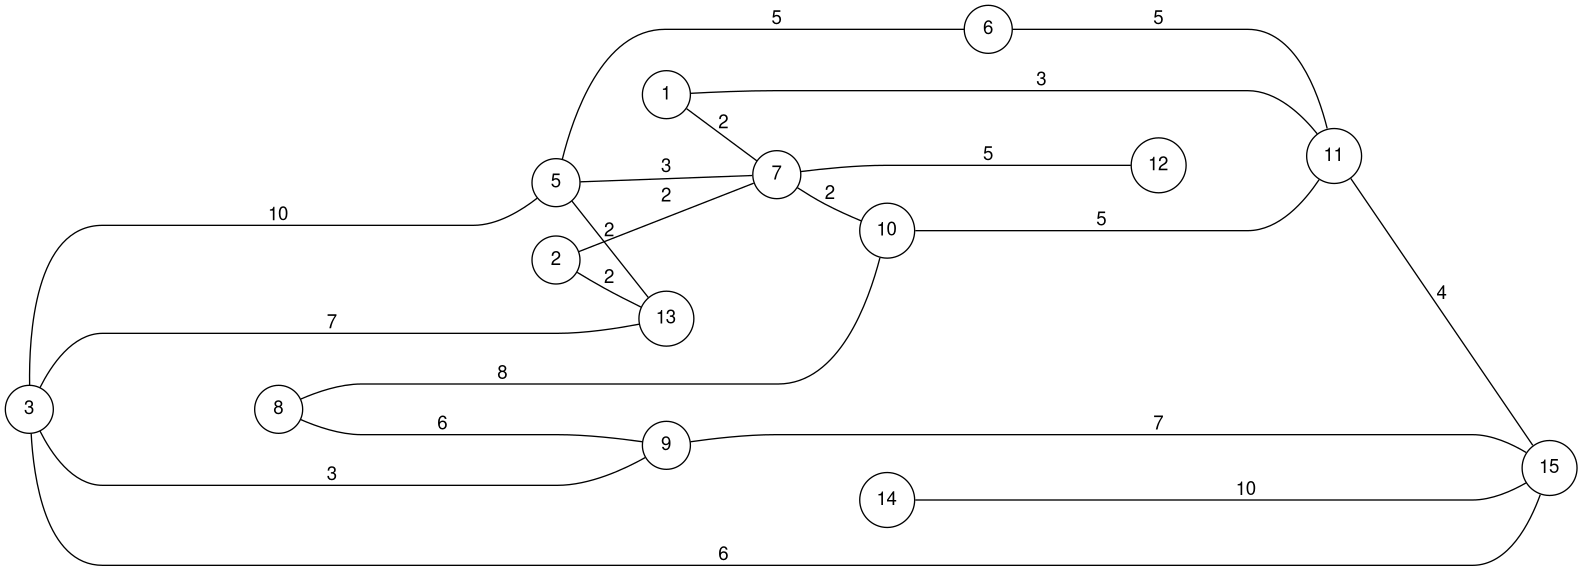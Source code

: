 @startdot
digraph a {
    fontname="Helvetica,Arial,sans-serif"
    node [fontname="Helvetica,Arial,sans-serif"]
    edge [fontname="Helvetica,Arial,sans-serif"]
    rankdir=LR;
    node [shape = circle];
    edge[arrowhead="none"];
    1 -> 7 [label = "2", minlen=1];
    1 -> 11 [label = "3", minlen=2];
    2 -> 7 [label = "2", minlen=1];
    2 -> 13 [label = "2", minlen=1];
    3 -> 5 [label = "10", minlen=8];
    3 -> 9 [label = "3", minlen=2];
    3 -> 13 [label = "7", minlen=6];
    3 -> 15 [label = "6", minlen=5];
    5 -> 6 [label = "5", minlen=4];
    5 -> 7 [label = "3", minlen=2];
    5 -> 13 [label = "2", minlen=1];
    6 -> 11 [label = "5", minlen=4];
    7 -> 10 [label = "2", minlen=1];
    7 -> 12 [label = "5", minlen=4];
    8 -> 9 [label = "6", minlen=5];
    8 -> 10 [label = "8", minlen=7];
    9 -> 15 [label = "7", minlen=6];
    10 -> 11 [label = "5", minlen=4];
    11 -> 15 [label = "4", minlen=3];
    14 -> 15 [label = "10", minlen=8];
}
@enddot
